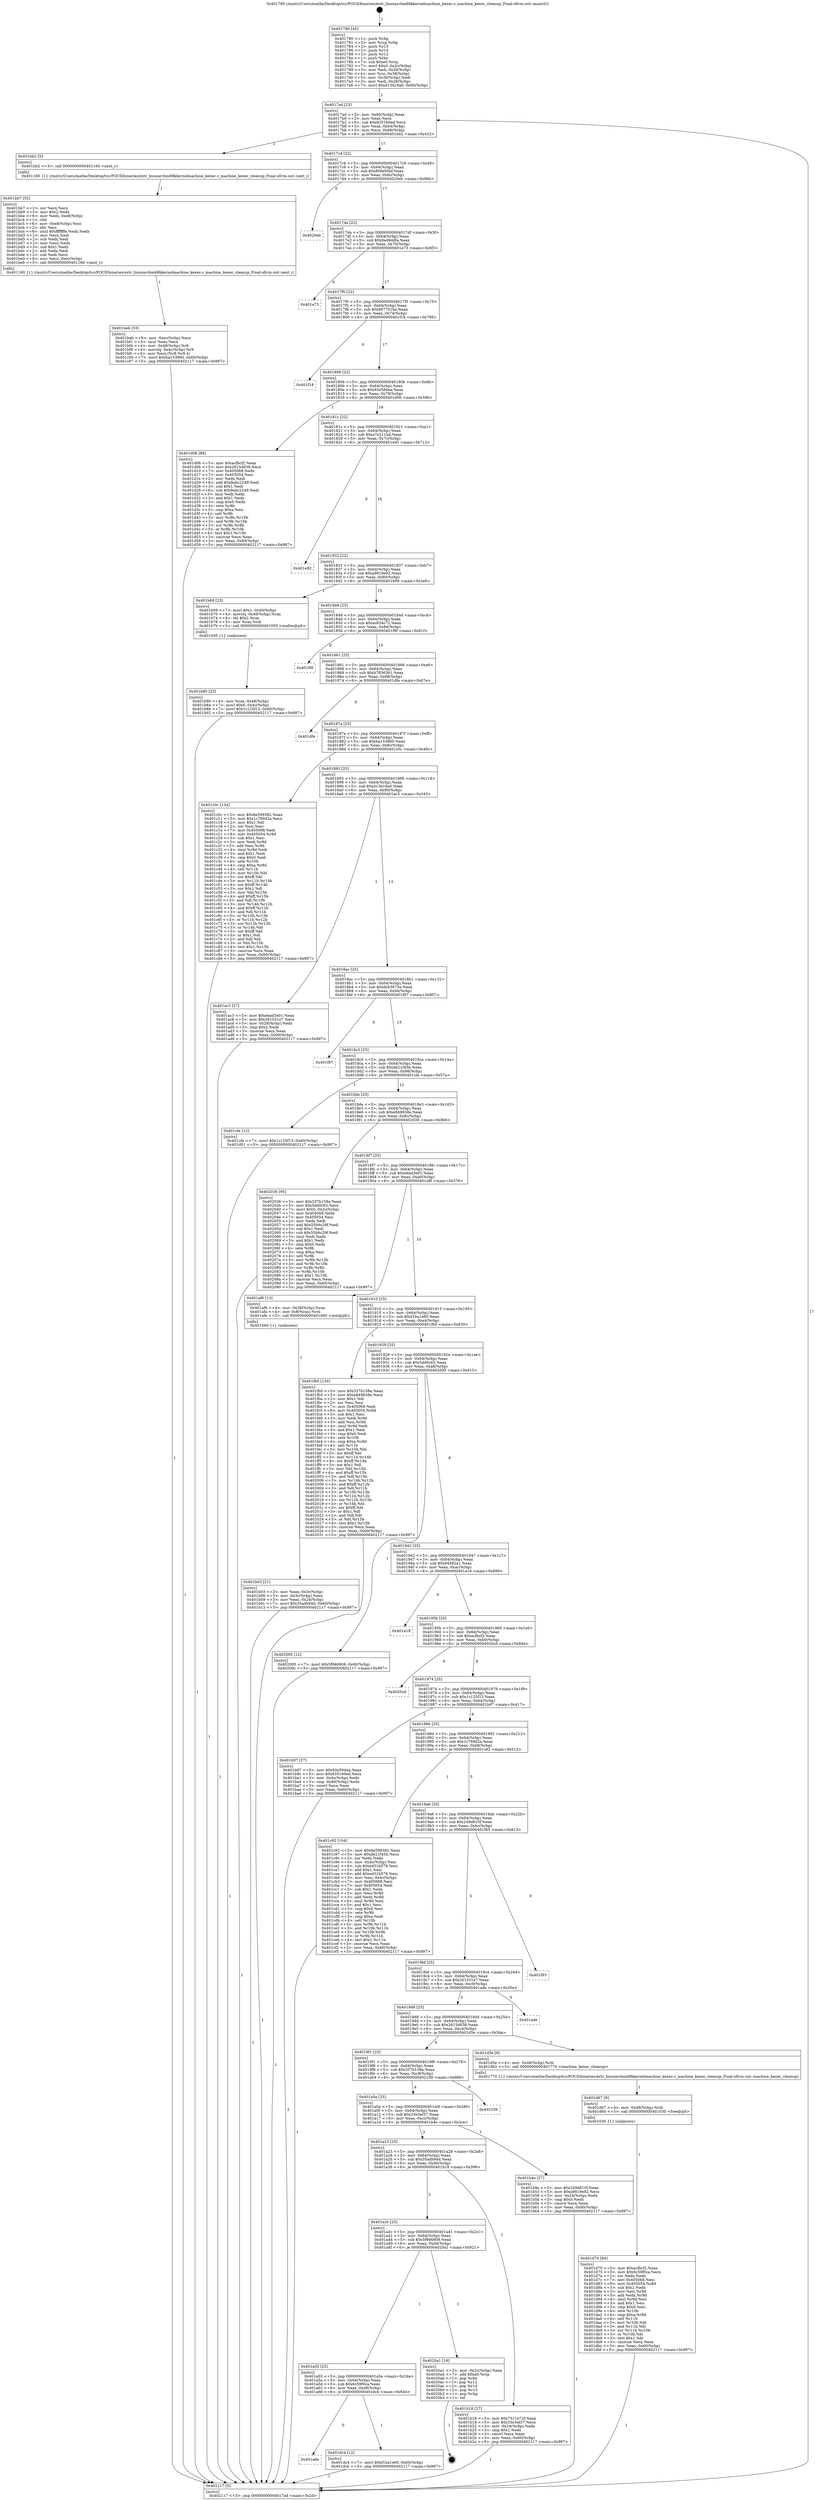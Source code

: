 digraph "0x401780" {
  label = "0x401780 (/mnt/c/Users/mathe/Desktop/tcc/POCII/binaries/extr_linuxarchm68kkernelmachine_kexec.c_machine_kexec_cleanup_Final-ollvm.out::main(0))"
  labelloc = "t"
  node[shape=record]

  Entry [label="",width=0.3,height=0.3,shape=circle,fillcolor=black,style=filled]
  "0x4017ad" [label="{
     0x4017ad [23]\l
     | [instrs]\l
     &nbsp;&nbsp;0x4017ad \<+3\>: mov -0x60(%rbp),%eax\l
     &nbsp;&nbsp;0x4017b0 \<+2\>: mov %eax,%ecx\l
     &nbsp;&nbsp;0x4017b2 \<+6\>: sub $0x835160ed,%ecx\l
     &nbsp;&nbsp;0x4017b8 \<+3\>: mov %eax,-0x64(%rbp)\l
     &nbsp;&nbsp;0x4017bb \<+3\>: mov %ecx,-0x68(%rbp)\l
     &nbsp;&nbsp;0x4017be \<+6\>: je 0000000000401bb2 \<main+0x432\>\l
  }"]
  "0x401bb2" [label="{
     0x401bb2 [5]\l
     | [instrs]\l
     &nbsp;&nbsp;0x401bb2 \<+5\>: call 0000000000401160 \<next_i\>\l
     | [calls]\l
     &nbsp;&nbsp;0x401160 \{1\} (/mnt/c/Users/mathe/Desktop/tcc/POCII/binaries/extr_linuxarchm68kkernelmachine_kexec.c_machine_kexec_cleanup_Final-ollvm.out::next_i)\l
  }"]
  "0x4017c4" [label="{
     0x4017c4 [22]\l
     | [instrs]\l
     &nbsp;&nbsp;0x4017c4 \<+5\>: jmp 00000000004017c9 \<main+0x49\>\l
     &nbsp;&nbsp;0x4017c9 \<+3\>: mov -0x64(%rbp),%eax\l
     &nbsp;&nbsp;0x4017cc \<+5\>: sub $0x869e95bf,%eax\l
     &nbsp;&nbsp;0x4017d1 \<+3\>: mov %eax,-0x6c(%rbp)\l
     &nbsp;&nbsp;0x4017d4 \<+6\>: je 00000000004020eb \<main+0x96b\>\l
  }"]
  Exit [label="",width=0.3,height=0.3,shape=circle,fillcolor=black,style=filled,peripheries=2]
  "0x4020eb" [label="{
     0x4020eb\l
  }", style=dashed]
  "0x4017da" [label="{
     0x4017da [22]\l
     | [instrs]\l
     &nbsp;&nbsp;0x4017da \<+5\>: jmp 00000000004017df \<main+0x5f\>\l
     &nbsp;&nbsp;0x4017df \<+3\>: mov -0x64(%rbp),%eax\l
     &nbsp;&nbsp;0x4017e2 \<+5\>: sub $0x8a49ddfa,%eax\l
     &nbsp;&nbsp;0x4017e7 \<+3\>: mov %eax,-0x70(%rbp)\l
     &nbsp;&nbsp;0x4017ea \<+6\>: je 0000000000401e73 \<main+0x6f3\>\l
  }"]
  "0x401a6e" [label="{
     0x401a6e\l
  }", style=dashed]
  "0x401e73" [label="{
     0x401e73\l
  }", style=dashed]
  "0x4017f0" [label="{
     0x4017f0 [22]\l
     | [instrs]\l
     &nbsp;&nbsp;0x4017f0 \<+5\>: jmp 00000000004017f5 \<main+0x75\>\l
     &nbsp;&nbsp;0x4017f5 \<+3\>: mov -0x64(%rbp),%eax\l
     &nbsp;&nbsp;0x4017f8 \<+5\>: sub $0x907701be,%eax\l
     &nbsp;&nbsp;0x4017fd \<+3\>: mov %eax,-0x74(%rbp)\l
     &nbsp;&nbsp;0x401800 \<+6\>: je 0000000000401f18 \<main+0x798\>\l
  }"]
  "0x401dc4" [label="{
     0x401dc4 [12]\l
     | [instrs]\l
     &nbsp;&nbsp;0x401dc4 \<+7\>: movl $0xf1ba1e60,-0x60(%rbp)\l
     &nbsp;&nbsp;0x401dcb \<+5\>: jmp 0000000000402117 \<main+0x997\>\l
  }"]
  "0x401f18" [label="{
     0x401f18\l
  }", style=dashed]
  "0x401806" [label="{
     0x401806 [22]\l
     | [instrs]\l
     &nbsp;&nbsp;0x401806 \<+5\>: jmp 000000000040180b \<main+0x8b\>\l
     &nbsp;&nbsp;0x40180b \<+3\>: mov -0x64(%rbp),%eax\l
     &nbsp;&nbsp;0x40180e \<+5\>: sub $0x92e594ea,%eax\l
     &nbsp;&nbsp;0x401813 \<+3\>: mov %eax,-0x78(%rbp)\l
     &nbsp;&nbsp;0x401816 \<+6\>: je 0000000000401d06 \<main+0x586\>\l
  }"]
  "0x401a55" [label="{
     0x401a55 [25]\l
     | [instrs]\l
     &nbsp;&nbsp;0x401a55 \<+5\>: jmp 0000000000401a5a \<main+0x2da\>\l
     &nbsp;&nbsp;0x401a5a \<+3\>: mov -0x64(%rbp),%eax\l
     &nbsp;&nbsp;0x401a5d \<+5\>: sub $0x6c59f0ca,%eax\l
     &nbsp;&nbsp;0x401a62 \<+6\>: mov %eax,-0xd8(%rbp)\l
     &nbsp;&nbsp;0x401a68 \<+6\>: je 0000000000401dc4 \<main+0x644\>\l
  }"]
  "0x401d06" [label="{
     0x401d06 [88]\l
     | [instrs]\l
     &nbsp;&nbsp;0x401d06 \<+5\>: mov $0xacfbcf2,%eax\l
     &nbsp;&nbsp;0x401d0b \<+5\>: mov $0x2615d638,%ecx\l
     &nbsp;&nbsp;0x401d10 \<+7\>: mov 0x405068,%edx\l
     &nbsp;&nbsp;0x401d17 \<+7\>: mov 0x405054,%esi\l
     &nbsp;&nbsp;0x401d1e \<+2\>: mov %edx,%edi\l
     &nbsp;&nbsp;0x401d20 \<+6\>: add $0x9abc2249,%edi\l
     &nbsp;&nbsp;0x401d26 \<+3\>: sub $0x1,%edi\l
     &nbsp;&nbsp;0x401d29 \<+6\>: sub $0x9abc2249,%edi\l
     &nbsp;&nbsp;0x401d2f \<+3\>: imul %edi,%edx\l
     &nbsp;&nbsp;0x401d32 \<+3\>: and $0x1,%edx\l
     &nbsp;&nbsp;0x401d35 \<+3\>: cmp $0x0,%edx\l
     &nbsp;&nbsp;0x401d38 \<+4\>: sete %r8b\l
     &nbsp;&nbsp;0x401d3c \<+3\>: cmp $0xa,%esi\l
     &nbsp;&nbsp;0x401d3f \<+4\>: setl %r9b\l
     &nbsp;&nbsp;0x401d43 \<+3\>: mov %r8b,%r10b\l
     &nbsp;&nbsp;0x401d46 \<+3\>: and %r9b,%r10b\l
     &nbsp;&nbsp;0x401d49 \<+3\>: xor %r9b,%r8b\l
     &nbsp;&nbsp;0x401d4c \<+3\>: or %r8b,%r10b\l
     &nbsp;&nbsp;0x401d4f \<+4\>: test $0x1,%r10b\l
     &nbsp;&nbsp;0x401d53 \<+3\>: cmovne %ecx,%eax\l
     &nbsp;&nbsp;0x401d56 \<+3\>: mov %eax,-0x60(%rbp)\l
     &nbsp;&nbsp;0x401d59 \<+5\>: jmp 0000000000402117 \<main+0x997\>\l
  }"]
  "0x40181c" [label="{
     0x40181c [22]\l
     | [instrs]\l
     &nbsp;&nbsp;0x40181c \<+5\>: jmp 0000000000401821 \<main+0xa1\>\l
     &nbsp;&nbsp;0x401821 \<+3\>: mov -0x64(%rbp),%eax\l
     &nbsp;&nbsp;0x401824 \<+5\>: sub $0xa7e211bd,%eax\l
     &nbsp;&nbsp;0x401829 \<+3\>: mov %eax,-0x7c(%rbp)\l
     &nbsp;&nbsp;0x40182c \<+6\>: je 0000000000401e92 \<main+0x712\>\l
  }"]
  "0x4020a1" [label="{
     0x4020a1 [19]\l
     | [instrs]\l
     &nbsp;&nbsp;0x4020a1 \<+3\>: mov -0x2c(%rbp),%eax\l
     &nbsp;&nbsp;0x4020a4 \<+7\>: add $0xe0,%rsp\l
     &nbsp;&nbsp;0x4020ab \<+1\>: pop %rbx\l
     &nbsp;&nbsp;0x4020ac \<+2\>: pop %r12\l
     &nbsp;&nbsp;0x4020ae \<+2\>: pop %r14\l
     &nbsp;&nbsp;0x4020b0 \<+2\>: pop %r15\l
     &nbsp;&nbsp;0x4020b2 \<+1\>: pop %rbp\l
     &nbsp;&nbsp;0x4020b3 \<+1\>: ret\l
  }"]
  "0x401e92" [label="{
     0x401e92\l
  }", style=dashed]
  "0x401832" [label="{
     0x401832 [22]\l
     | [instrs]\l
     &nbsp;&nbsp;0x401832 \<+5\>: jmp 0000000000401837 \<main+0xb7\>\l
     &nbsp;&nbsp;0x401837 \<+3\>: mov -0x64(%rbp),%eax\l
     &nbsp;&nbsp;0x40183a \<+5\>: sub $0xa9819e92,%eax\l
     &nbsp;&nbsp;0x40183f \<+3\>: mov %eax,-0x80(%rbp)\l
     &nbsp;&nbsp;0x401842 \<+6\>: je 0000000000401b69 \<main+0x3e9\>\l
  }"]
  "0x401d70" [label="{
     0x401d70 [84]\l
     | [instrs]\l
     &nbsp;&nbsp;0x401d70 \<+5\>: mov $0xacfbcf2,%eax\l
     &nbsp;&nbsp;0x401d75 \<+5\>: mov $0x6c59f0ca,%ecx\l
     &nbsp;&nbsp;0x401d7a \<+2\>: xor %edx,%edx\l
     &nbsp;&nbsp;0x401d7c \<+7\>: mov 0x405068,%esi\l
     &nbsp;&nbsp;0x401d83 \<+8\>: mov 0x405054,%r8d\l
     &nbsp;&nbsp;0x401d8b \<+3\>: sub $0x1,%edx\l
     &nbsp;&nbsp;0x401d8e \<+3\>: mov %esi,%r9d\l
     &nbsp;&nbsp;0x401d91 \<+3\>: add %edx,%r9d\l
     &nbsp;&nbsp;0x401d94 \<+4\>: imul %r9d,%esi\l
     &nbsp;&nbsp;0x401d98 \<+3\>: and $0x1,%esi\l
     &nbsp;&nbsp;0x401d9b \<+3\>: cmp $0x0,%esi\l
     &nbsp;&nbsp;0x401d9e \<+4\>: sete %r10b\l
     &nbsp;&nbsp;0x401da2 \<+4\>: cmp $0xa,%r8d\l
     &nbsp;&nbsp;0x401da6 \<+4\>: setl %r11b\l
     &nbsp;&nbsp;0x401daa \<+3\>: mov %r10b,%bl\l
     &nbsp;&nbsp;0x401dad \<+3\>: and %r11b,%bl\l
     &nbsp;&nbsp;0x401db0 \<+3\>: xor %r11b,%r10b\l
     &nbsp;&nbsp;0x401db3 \<+3\>: or %r10b,%bl\l
     &nbsp;&nbsp;0x401db6 \<+3\>: test $0x1,%bl\l
     &nbsp;&nbsp;0x401db9 \<+3\>: cmovne %ecx,%eax\l
     &nbsp;&nbsp;0x401dbc \<+3\>: mov %eax,-0x60(%rbp)\l
     &nbsp;&nbsp;0x401dbf \<+5\>: jmp 0000000000402117 \<main+0x997\>\l
  }"]
  "0x401b69" [label="{
     0x401b69 [23]\l
     | [instrs]\l
     &nbsp;&nbsp;0x401b69 \<+7\>: movl $0x1,-0x40(%rbp)\l
     &nbsp;&nbsp;0x401b70 \<+4\>: movslq -0x40(%rbp),%rax\l
     &nbsp;&nbsp;0x401b74 \<+4\>: shl $0x2,%rax\l
     &nbsp;&nbsp;0x401b78 \<+3\>: mov %rax,%rdi\l
     &nbsp;&nbsp;0x401b7b \<+5\>: call 0000000000401050 \<malloc@plt\>\l
     | [calls]\l
     &nbsp;&nbsp;0x401050 \{1\} (unknown)\l
  }"]
  "0x401848" [label="{
     0x401848 [25]\l
     | [instrs]\l
     &nbsp;&nbsp;0x401848 \<+5\>: jmp 000000000040184d \<main+0xcd\>\l
     &nbsp;&nbsp;0x40184d \<+3\>: mov -0x64(%rbp),%eax\l
     &nbsp;&nbsp;0x401850 \<+5\>: sub $0xac834c72,%eax\l
     &nbsp;&nbsp;0x401855 \<+6\>: mov %eax,-0x84(%rbp)\l
     &nbsp;&nbsp;0x40185b \<+6\>: je 0000000000401f9f \<main+0x81f\>\l
  }"]
  "0x401d67" [label="{
     0x401d67 [9]\l
     | [instrs]\l
     &nbsp;&nbsp;0x401d67 \<+4\>: mov -0x48(%rbp),%rdi\l
     &nbsp;&nbsp;0x401d6b \<+5\>: call 0000000000401030 \<free@plt\>\l
     | [calls]\l
     &nbsp;&nbsp;0x401030 \{1\} (unknown)\l
  }"]
  "0x401f9f" [label="{
     0x401f9f\l
  }", style=dashed]
  "0x401861" [label="{
     0x401861 [25]\l
     | [instrs]\l
     &nbsp;&nbsp;0x401861 \<+5\>: jmp 0000000000401866 \<main+0xe6\>\l
     &nbsp;&nbsp;0x401866 \<+3\>: mov -0x64(%rbp),%eax\l
     &nbsp;&nbsp;0x401869 \<+5\>: sub $0xb7836361,%eax\l
     &nbsp;&nbsp;0x40186e \<+6\>: mov %eax,-0x88(%rbp)\l
     &nbsp;&nbsp;0x401874 \<+6\>: je 0000000000401dfe \<main+0x67e\>\l
  }"]
  "0x401beb" [label="{
     0x401beb [33]\l
     | [instrs]\l
     &nbsp;&nbsp;0x401beb \<+6\>: mov -0xec(%rbp),%ecx\l
     &nbsp;&nbsp;0x401bf1 \<+3\>: imul %eax,%ecx\l
     &nbsp;&nbsp;0x401bf4 \<+4\>: mov -0x48(%rbp),%r8\l
     &nbsp;&nbsp;0x401bf8 \<+4\>: movslq -0x4c(%rbp),%r9\l
     &nbsp;&nbsp;0x401bfc \<+4\>: mov %ecx,(%r8,%r9,4)\l
     &nbsp;&nbsp;0x401c00 \<+7\>: movl $0xba153860,-0x60(%rbp)\l
     &nbsp;&nbsp;0x401c07 \<+5\>: jmp 0000000000402117 \<main+0x997\>\l
  }"]
  "0x401dfe" [label="{
     0x401dfe\l
  }", style=dashed]
  "0x40187a" [label="{
     0x40187a [25]\l
     | [instrs]\l
     &nbsp;&nbsp;0x40187a \<+5\>: jmp 000000000040187f \<main+0xff\>\l
     &nbsp;&nbsp;0x40187f \<+3\>: mov -0x64(%rbp),%eax\l
     &nbsp;&nbsp;0x401882 \<+5\>: sub $0xba153860,%eax\l
     &nbsp;&nbsp;0x401887 \<+6\>: mov %eax,-0x8c(%rbp)\l
     &nbsp;&nbsp;0x40188d \<+6\>: je 0000000000401c0c \<main+0x48c\>\l
  }"]
  "0x401bb7" [label="{
     0x401bb7 [52]\l
     | [instrs]\l
     &nbsp;&nbsp;0x401bb7 \<+2\>: xor %ecx,%ecx\l
     &nbsp;&nbsp;0x401bb9 \<+5\>: mov $0x2,%edx\l
     &nbsp;&nbsp;0x401bbe \<+6\>: mov %edx,-0xe8(%rbp)\l
     &nbsp;&nbsp;0x401bc4 \<+1\>: cltd\l
     &nbsp;&nbsp;0x401bc5 \<+6\>: mov -0xe8(%rbp),%esi\l
     &nbsp;&nbsp;0x401bcb \<+2\>: idiv %esi\l
     &nbsp;&nbsp;0x401bcd \<+6\>: imul $0xfffffffe,%edx,%edx\l
     &nbsp;&nbsp;0x401bd3 \<+2\>: mov %ecx,%edi\l
     &nbsp;&nbsp;0x401bd5 \<+2\>: sub %edx,%edi\l
     &nbsp;&nbsp;0x401bd7 \<+2\>: mov %ecx,%edx\l
     &nbsp;&nbsp;0x401bd9 \<+3\>: sub $0x1,%edx\l
     &nbsp;&nbsp;0x401bdc \<+2\>: add %edx,%edi\l
     &nbsp;&nbsp;0x401bde \<+2\>: sub %edi,%ecx\l
     &nbsp;&nbsp;0x401be0 \<+6\>: mov %ecx,-0xec(%rbp)\l
     &nbsp;&nbsp;0x401be6 \<+5\>: call 0000000000401160 \<next_i\>\l
     | [calls]\l
     &nbsp;&nbsp;0x401160 \{1\} (/mnt/c/Users/mathe/Desktop/tcc/POCII/binaries/extr_linuxarchm68kkernelmachine_kexec.c_machine_kexec_cleanup_Final-ollvm.out::next_i)\l
  }"]
  "0x401c0c" [label="{
     0x401c0c [134]\l
     | [instrs]\l
     &nbsp;&nbsp;0x401c0c \<+5\>: mov $0x6e599382,%eax\l
     &nbsp;&nbsp;0x401c11 \<+5\>: mov $0x1c769d2a,%ecx\l
     &nbsp;&nbsp;0x401c16 \<+2\>: mov $0x1,%dl\l
     &nbsp;&nbsp;0x401c18 \<+2\>: xor %esi,%esi\l
     &nbsp;&nbsp;0x401c1a \<+7\>: mov 0x405068,%edi\l
     &nbsp;&nbsp;0x401c21 \<+8\>: mov 0x405054,%r8d\l
     &nbsp;&nbsp;0x401c29 \<+3\>: sub $0x1,%esi\l
     &nbsp;&nbsp;0x401c2c \<+3\>: mov %edi,%r9d\l
     &nbsp;&nbsp;0x401c2f \<+3\>: add %esi,%r9d\l
     &nbsp;&nbsp;0x401c32 \<+4\>: imul %r9d,%edi\l
     &nbsp;&nbsp;0x401c36 \<+3\>: and $0x1,%edi\l
     &nbsp;&nbsp;0x401c39 \<+3\>: cmp $0x0,%edi\l
     &nbsp;&nbsp;0x401c3c \<+4\>: sete %r10b\l
     &nbsp;&nbsp;0x401c40 \<+4\>: cmp $0xa,%r8d\l
     &nbsp;&nbsp;0x401c44 \<+4\>: setl %r11b\l
     &nbsp;&nbsp;0x401c48 \<+3\>: mov %r10b,%bl\l
     &nbsp;&nbsp;0x401c4b \<+3\>: xor $0xff,%bl\l
     &nbsp;&nbsp;0x401c4e \<+3\>: mov %r11b,%r14b\l
     &nbsp;&nbsp;0x401c51 \<+4\>: xor $0xff,%r14b\l
     &nbsp;&nbsp;0x401c55 \<+3\>: xor $0x1,%dl\l
     &nbsp;&nbsp;0x401c58 \<+3\>: mov %bl,%r15b\l
     &nbsp;&nbsp;0x401c5b \<+4\>: and $0xff,%r15b\l
     &nbsp;&nbsp;0x401c5f \<+3\>: and %dl,%r10b\l
     &nbsp;&nbsp;0x401c62 \<+3\>: mov %r14b,%r12b\l
     &nbsp;&nbsp;0x401c65 \<+4\>: and $0xff,%r12b\l
     &nbsp;&nbsp;0x401c69 \<+3\>: and %dl,%r11b\l
     &nbsp;&nbsp;0x401c6c \<+3\>: or %r10b,%r15b\l
     &nbsp;&nbsp;0x401c6f \<+3\>: or %r11b,%r12b\l
     &nbsp;&nbsp;0x401c72 \<+3\>: xor %r12b,%r15b\l
     &nbsp;&nbsp;0x401c75 \<+3\>: or %r14b,%bl\l
     &nbsp;&nbsp;0x401c78 \<+3\>: xor $0xff,%bl\l
     &nbsp;&nbsp;0x401c7b \<+3\>: or $0x1,%dl\l
     &nbsp;&nbsp;0x401c7e \<+2\>: and %dl,%bl\l
     &nbsp;&nbsp;0x401c80 \<+3\>: or %bl,%r15b\l
     &nbsp;&nbsp;0x401c83 \<+4\>: test $0x1,%r15b\l
     &nbsp;&nbsp;0x401c87 \<+3\>: cmovne %ecx,%eax\l
     &nbsp;&nbsp;0x401c8a \<+3\>: mov %eax,-0x60(%rbp)\l
     &nbsp;&nbsp;0x401c8d \<+5\>: jmp 0000000000402117 \<main+0x997\>\l
  }"]
  "0x401893" [label="{
     0x401893 [25]\l
     | [instrs]\l
     &nbsp;&nbsp;0x401893 \<+5\>: jmp 0000000000401898 \<main+0x118\>\l
     &nbsp;&nbsp;0x401898 \<+3\>: mov -0x64(%rbp),%eax\l
     &nbsp;&nbsp;0x40189b \<+5\>: sub $0xd13d18a0,%eax\l
     &nbsp;&nbsp;0x4018a0 \<+6\>: mov %eax,-0x90(%rbp)\l
     &nbsp;&nbsp;0x4018a6 \<+6\>: je 0000000000401ac3 \<main+0x343\>\l
  }"]
  "0x401b80" [label="{
     0x401b80 [23]\l
     | [instrs]\l
     &nbsp;&nbsp;0x401b80 \<+4\>: mov %rax,-0x48(%rbp)\l
     &nbsp;&nbsp;0x401b84 \<+7\>: movl $0x0,-0x4c(%rbp)\l
     &nbsp;&nbsp;0x401b8b \<+7\>: movl $0x1c125f13,-0x60(%rbp)\l
     &nbsp;&nbsp;0x401b92 \<+5\>: jmp 0000000000402117 \<main+0x997\>\l
  }"]
  "0x401ac3" [label="{
     0x401ac3 [27]\l
     | [instrs]\l
     &nbsp;&nbsp;0x401ac3 \<+5\>: mov $0xebad3e01,%eax\l
     &nbsp;&nbsp;0x401ac8 \<+5\>: mov $0x261531e7,%ecx\l
     &nbsp;&nbsp;0x401acd \<+3\>: mov -0x28(%rbp),%edx\l
     &nbsp;&nbsp;0x401ad0 \<+3\>: cmp $0x2,%edx\l
     &nbsp;&nbsp;0x401ad3 \<+3\>: cmovne %ecx,%eax\l
     &nbsp;&nbsp;0x401ad6 \<+3\>: mov %eax,-0x60(%rbp)\l
     &nbsp;&nbsp;0x401ad9 \<+5\>: jmp 0000000000402117 \<main+0x997\>\l
  }"]
  "0x4018ac" [label="{
     0x4018ac [25]\l
     | [instrs]\l
     &nbsp;&nbsp;0x4018ac \<+5\>: jmp 00000000004018b1 \<main+0x131\>\l
     &nbsp;&nbsp;0x4018b1 \<+3\>: mov -0x64(%rbp),%eax\l
     &nbsp;&nbsp;0x4018b4 \<+5\>: sub $0xdcb3975a,%eax\l
     &nbsp;&nbsp;0x4018b9 \<+6\>: mov %eax,-0x94(%rbp)\l
     &nbsp;&nbsp;0x4018bf \<+6\>: je 0000000000401f87 \<main+0x807\>\l
  }"]
  "0x402117" [label="{
     0x402117 [5]\l
     | [instrs]\l
     &nbsp;&nbsp;0x402117 \<+5\>: jmp 00000000004017ad \<main+0x2d\>\l
  }"]
  "0x401780" [label="{
     0x401780 [45]\l
     | [instrs]\l
     &nbsp;&nbsp;0x401780 \<+1\>: push %rbp\l
     &nbsp;&nbsp;0x401781 \<+3\>: mov %rsp,%rbp\l
     &nbsp;&nbsp;0x401784 \<+2\>: push %r15\l
     &nbsp;&nbsp;0x401786 \<+2\>: push %r14\l
     &nbsp;&nbsp;0x401788 \<+2\>: push %r12\l
     &nbsp;&nbsp;0x40178a \<+1\>: push %rbx\l
     &nbsp;&nbsp;0x40178b \<+7\>: sub $0xe0,%rsp\l
     &nbsp;&nbsp;0x401792 \<+7\>: movl $0x0,-0x2c(%rbp)\l
     &nbsp;&nbsp;0x401799 \<+3\>: mov %edi,-0x30(%rbp)\l
     &nbsp;&nbsp;0x40179c \<+4\>: mov %rsi,-0x38(%rbp)\l
     &nbsp;&nbsp;0x4017a0 \<+3\>: mov -0x30(%rbp),%edi\l
     &nbsp;&nbsp;0x4017a3 \<+3\>: mov %edi,-0x28(%rbp)\l
     &nbsp;&nbsp;0x4017a6 \<+7\>: movl $0xd13d18a0,-0x60(%rbp)\l
  }"]
  "0x401a3c" [label="{
     0x401a3c [25]\l
     | [instrs]\l
     &nbsp;&nbsp;0x401a3c \<+5\>: jmp 0000000000401a41 \<main+0x2c1\>\l
     &nbsp;&nbsp;0x401a41 \<+3\>: mov -0x64(%rbp),%eax\l
     &nbsp;&nbsp;0x401a44 \<+5\>: sub $0x5f946908,%eax\l
     &nbsp;&nbsp;0x401a49 \<+6\>: mov %eax,-0xd4(%rbp)\l
     &nbsp;&nbsp;0x401a4f \<+6\>: je 00000000004020a1 \<main+0x921\>\l
  }"]
  "0x401f87" [label="{
     0x401f87\l
  }", style=dashed]
  "0x4018c5" [label="{
     0x4018c5 [25]\l
     | [instrs]\l
     &nbsp;&nbsp;0x4018c5 \<+5\>: jmp 00000000004018ca \<main+0x14a\>\l
     &nbsp;&nbsp;0x4018ca \<+3\>: mov -0x64(%rbp),%eax\l
     &nbsp;&nbsp;0x4018cd \<+5\>: sub $0xde21f45b,%eax\l
     &nbsp;&nbsp;0x4018d2 \<+6\>: mov %eax,-0x98(%rbp)\l
     &nbsp;&nbsp;0x4018d8 \<+6\>: je 0000000000401cfa \<main+0x57a\>\l
  }"]
  "0x401b18" [label="{
     0x401b18 [27]\l
     | [instrs]\l
     &nbsp;&nbsp;0x401b18 \<+5\>: mov $0x7311b72f,%eax\l
     &nbsp;&nbsp;0x401b1d \<+5\>: mov $0x33e3ef37,%ecx\l
     &nbsp;&nbsp;0x401b22 \<+3\>: mov -0x24(%rbp),%edx\l
     &nbsp;&nbsp;0x401b25 \<+3\>: cmp $0x1,%edx\l
     &nbsp;&nbsp;0x401b28 \<+3\>: cmovl %ecx,%eax\l
     &nbsp;&nbsp;0x401b2b \<+3\>: mov %eax,-0x60(%rbp)\l
     &nbsp;&nbsp;0x401b2e \<+5\>: jmp 0000000000402117 \<main+0x997\>\l
  }"]
  "0x401cfa" [label="{
     0x401cfa [12]\l
     | [instrs]\l
     &nbsp;&nbsp;0x401cfa \<+7\>: movl $0x1c125f13,-0x60(%rbp)\l
     &nbsp;&nbsp;0x401d01 \<+5\>: jmp 0000000000402117 \<main+0x997\>\l
  }"]
  "0x4018de" [label="{
     0x4018de [25]\l
     | [instrs]\l
     &nbsp;&nbsp;0x4018de \<+5\>: jmp 00000000004018e3 \<main+0x163\>\l
     &nbsp;&nbsp;0x4018e3 \<+3\>: mov -0x64(%rbp),%eax\l
     &nbsp;&nbsp;0x4018e6 \<+5\>: sub $0xe849838e,%eax\l
     &nbsp;&nbsp;0x4018eb \<+6\>: mov %eax,-0x9c(%rbp)\l
     &nbsp;&nbsp;0x4018f1 \<+6\>: je 0000000000402036 \<main+0x8b6\>\l
  }"]
  "0x401a23" [label="{
     0x401a23 [25]\l
     | [instrs]\l
     &nbsp;&nbsp;0x401a23 \<+5\>: jmp 0000000000401a28 \<main+0x2a8\>\l
     &nbsp;&nbsp;0x401a28 \<+3\>: mov -0x64(%rbp),%eax\l
     &nbsp;&nbsp;0x401a2b \<+5\>: sub $0x35adb94d,%eax\l
     &nbsp;&nbsp;0x401a30 \<+6\>: mov %eax,-0xd0(%rbp)\l
     &nbsp;&nbsp;0x401a36 \<+6\>: je 0000000000401b18 \<main+0x398\>\l
  }"]
  "0x402036" [label="{
     0x402036 [95]\l
     | [instrs]\l
     &nbsp;&nbsp;0x402036 \<+5\>: mov $0x337b158a,%eax\l
     &nbsp;&nbsp;0x40203b \<+5\>: mov $0x5dd0c63,%ecx\l
     &nbsp;&nbsp;0x402040 \<+7\>: movl $0x0,-0x2c(%rbp)\l
     &nbsp;&nbsp;0x402047 \<+7\>: mov 0x405068,%edx\l
     &nbsp;&nbsp;0x40204e \<+7\>: mov 0x405054,%esi\l
     &nbsp;&nbsp;0x402055 \<+2\>: mov %edx,%edi\l
     &nbsp;&nbsp;0x402057 \<+6\>: add $0x55b9c29f,%edi\l
     &nbsp;&nbsp;0x40205d \<+3\>: sub $0x1,%edi\l
     &nbsp;&nbsp;0x402060 \<+6\>: sub $0x55b9c29f,%edi\l
     &nbsp;&nbsp;0x402066 \<+3\>: imul %edi,%edx\l
     &nbsp;&nbsp;0x402069 \<+3\>: and $0x1,%edx\l
     &nbsp;&nbsp;0x40206c \<+3\>: cmp $0x0,%edx\l
     &nbsp;&nbsp;0x40206f \<+4\>: sete %r8b\l
     &nbsp;&nbsp;0x402073 \<+3\>: cmp $0xa,%esi\l
     &nbsp;&nbsp;0x402076 \<+4\>: setl %r9b\l
     &nbsp;&nbsp;0x40207a \<+3\>: mov %r8b,%r10b\l
     &nbsp;&nbsp;0x40207d \<+3\>: and %r9b,%r10b\l
     &nbsp;&nbsp;0x402080 \<+3\>: xor %r9b,%r8b\l
     &nbsp;&nbsp;0x402083 \<+3\>: or %r8b,%r10b\l
     &nbsp;&nbsp;0x402086 \<+4\>: test $0x1,%r10b\l
     &nbsp;&nbsp;0x40208a \<+3\>: cmovne %ecx,%eax\l
     &nbsp;&nbsp;0x40208d \<+3\>: mov %eax,-0x60(%rbp)\l
     &nbsp;&nbsp;0x402090 \<+5\>: jmp 0000000000402117 \<main+0x997\>\l
  }"]
  "0x4018f7" [label="{
     0x4018f7 [25]\l
     | [instrs]\l
     &nbsp;&nbsp;0x4018f7 \<+5\>: jmp 00000000004018fc \<main+0x17c\>\l
     &nbsp;&nbsp;0x4018fc \<+3\>: mov -0x64(%rbp),%eax\l
     &nbsp;&nbsp;0x4018ff \<+5\>: sub $0xebad3e01,%eax\l
     &nbsp;&nbsp;0x401904 \<+6\>: mov %eax,-0xa0(%rbp)\l
     &nbsp;&nbsp;0x40190a \<+6\>: je 0000000000401af6 \<main+0x376\>\l
  }"]
  "0x401b4e" [label="{
     0x401b4e [27]\l
     | [instrs]\l
     &nbsp;&nbsp;0x401b4e \<+5\>: mov $0x249d810f,%eax\l
     &nbsp;&nbsp;0x401b53 \<+5\>: mov $0xa9819e92,%ecx\l
     &nbsp;&nbsp;0x401b58 \<+3\>: mov -0x24(%rbp),%edx\l
     &nbsp;&nbsp;0x401b5b \<+3\>: cmp $0x0,%edx\l
     &nbsp;&nbsp;0x401b5e \<+3\>: cmove %ecx,%eax\l
     &nbsp;&nbsp;0x401b61 \<+3\>: mov %eax,-0x60(%rbp)\l
     &nbsp;&nbsp;0x401b64 \<+5\>: jmp 0000000000402117 \<main+0x997\>\l
  }"]
  "0x401af6" [label="{
     0x401af6 [13]\l
     | [instrs]\l
     &nbsp;&nbsp;0x401af6 \<+4\>: mov -0x38(%rbp),%rax\l
     &nbsp;&nbsp;0x401afa \<+4\>: mov 0x8(%rax),%rdi\l
     &nbsp;&nbsp;0x401afe \<+5\>: call 0000000000401060 \<atoi@plt\>\l
     | [calls]\l
     &nbsp;&nbsp;0x401060 \{1\} (unknown)\l
  }"]
  "0x401910" [label="{
     0x401910 [25]\l
     | [instrs]\l
     &nbsp;&nbsp;0x401910 \<+5\>: jmp 0000000000401915 \<main+0x195\>\l
     &nbsp;&nbsp;0x401915 \<+3\>: mov -0x64(%rbp),%eax\l
     &nbsp;&nbsp;0x401918 \<+5\>: sub $0xf1ba1e60,%eax\l
     &nbsp;&nbsp;0x40191d \<+6\>: mov %eax,-0xa4(%rbp)\l
     &nbsp;&nbsp;0x401923 \<+6\>: je 0000000000401fb0 \<main+0x830\>\l
  }"]
  "0x401b03" [label="{
     0x401b03 [21]\l
     | [instrs]\l
     &nbsp;&nbsp;0x401b03 \<+3\>: mov %eax,-0x3c(%rbp)\l
     &nbsp;&nbsp;0x401b06 \<+3\>: mov -0x3c(%rbp),%eax\l
     &nbsp;&nbsp;0x401b09 \<+3\>: mov %eax,-0x24(%rbp)\l
     &nbsp;&nbsp;0x401b0c \<+7\>: movl $0x35adb94d,-0x60(%rbp)\l
     &nbsp;&nbsp;0x401b13 \<+5\>: jmp 0000000000402117 \<main+0x997\>\l
  }"]
  "0x401a0a" [label="{
     0x401a0a [25]\l
     | [instrs]\l
     &nbsp;&nbsp;0x401a0a \<+5\>: jmp 0000000000401a0f \<main+0x28f\>\l
     &nbsp;&nbsp;0x401a0f \<+3\>: mov -0x64(%rbp),%eax\l
     &nbsp;&nbsp;0x401a12 \<+5\>: sub $0x33e3ef37,%eax\l
     &nbsp;&nbsp;0x401a17 \<+6\>: mov %eax,-0xcc(%rbp)\l
     &nbsp;&nbsp;0x401a1d \<+6\>: je 0000000000401b4e \<main+0x3ce\>\l
  }"]
  "0x401fb0" [label="{
     0x401fb0 [134]\l
     | [instrs]\l
     &nbsp;&nbsp;0x401fb0 \<+5\>: mov $0x337b158a,%eax\l
     &nbsp;&nbsp;0x401fb5 \<+5\>: mov $0xe849838e,%ecx\l
     &nbsp;&nbsp;0x401fba \<+2\>: mov $0x1,%dl\l
     &nbsp;&nbsp;0x401fbc \<+2\>: xor %esi,%esi\l
     &nbsp;&nbsp;0x401fbe \<+7\>: mov 0x405068,%edi\l
     &nbsp;&nbsp;0x401fc5 \<+8\>: mov 0x405054,%r8d\l
     &nbsp;&nbsp;0x401fcd \<+3\>: sub $0x1,%esi\l
     &nbsp;&nbsp;0x401fd0 \<+3\>: mov %edi,%r9d\l
     &nbsp;&nbsp;0x401fd3 \<+3\>: add %esi,%r9d\l
     &nbsp;&nbsp;0x401fd6 \<+4\>: imul %r9d,%edi\l
     &nbsp;&nbsp;0x401fda \<+3\>: and $0x1,%edi\l
     &nbsp;&nbsp;0x401fdd \<+3\>: cmp $0x0,%edi\l
     &nbsp;&nbsp;0x401fe0 \<+4\>: sete %r10b\l
     &nbsp;&nbsp;0x401fe4 \<+4\>: cmp $0xa,%r8d\l
     &nbsp;&nbsp;0x401fe8 \<+4\>: setl %r11b\l
     &nbsp;&nbsp;0x401fec \<+3\>: mov %r10b,%bl\l
     &nbsp;&nbsp;0x401fef \<+3\>: xor $0xff,%bl\l
     &nbsp;&nbsp;0x401ff2 \<+3\>: mov %r11b,%r14b\l
     &nbsp;&nbsp;0x401ff5 \<+4\>: xor $0xff,%r14b\l
     &nbsp;&nbsp;0x401ff9 \<+3\>: xor $0x1,%dl\l
     &nbsp;&nbsp;0x401ffc \<+3\>: mov %bl,%r15b\l
     &nbsp;&nbsp;0x401fff \<+4\>: and $0xff,%r15b\l
     &nbsp;&nbsp;0x402003 \<+3\>: and %dl,%r10b\l
     &nbsp;&nbsp;0x402006 \<+3\>: mov %r14b,%r12b\l
     &nbsp;&nbsp;0x402009 \<+4\>: and $0xff,%r12b\l
     &nbsp;&nbsp;0x40200d \<+3\>: and %dl,%r11b\l
     &nbsp;&nbsp;0x402010 \<+3\>: or %r10b,%r15b\l
     &nbsp;&nbsp;0x402013 \<+3\>: or %r11b,%r12b\l
     &nbsp;&nbsp;0x402016 \<+3\>: xor %r12b,%r15b\l
     &nbsp;&nbsp;0x402019 \<+3\>: or %r14b,%bl\l
     &nbsp;&nbsp;0x40201c \<+3\>: xor $0xff,%bl\l
     &nbsp;&nbsp;0x40201f \<+3\>: or $0x1,%dl\l
     &nbsp;&nbsp;0x402022 \<+2\>: and %dl,%bl\l
     &nbsp;&nbsp;0x402024 \<+3\>: or %bl,%r15b\l
     &nbsp;&nbsp;0x402027 \<+4\>: test $0x1,%r15b\l
     &nbsp;&nbsp;0x40202b \<+3\>: cmovne %ecx,%eax\l
     &nbsp;&nbsp;0x40202e \<+3\>: mov %eax,-0x60(%rbp)\l
     &nbsp;&nbsp;0x402031 \<+5\>: jmp 0000000000402117 \<main+0x997\>\l
  }"]
  "0x401929" [label="{
     0x401929 [25]\l
     | [instrs]\l
     &nbsp;&nbsp;0x401929 \<+5\>: jmp 000000000040192e \<main+0x1ae\>\l
     &nbsp;&nbsp;0x40192e \<+3\>: mov -0x64(%rbp),%eax\l
     &nbsp;&nbsp;0x401931 \<+5\>: sub $0x5dd0c63,%eax\l
     &nbsp;&nbsp;0x401936 \<+6\>: mov %eax,-0xa8(%rbp)\l
     &nbsp;&nbsp;0x40193c \<+6\>: je 0000000000402095 \<main+0x915\>\l
  }"]
  "0x402109" [label="{
     0x402109\l
  }", style=dashed]
  "0x402095" [label="{
     0x402095 [12]\l
     | [instrs]\l
     &nbsp;&nbsp;0x402095 \<+7\>: movl $0x5f946908,-0x60(%rbp)\l
     &nbsp;&nbsp;0x40209c \<+5\>: jmp 0000000000402117 \<main+0x997\>\l
  }"]
  "0x401942" [label="{
     0x401942 [25]\l
     | [instrs]\l
     &nbsp;&nbsp;0x401942 \<+5\>: jmp 0000000000401947 \<main+0x1c7\>\l
     &nbsp;&nbsp;0x401947 \<+3\>: mov -0x64(%rbp),%eax\l
     &nbsp;&nbsp;0x40194a \<+5\>: sub $0x94492a1,%eax\l
     &nbsp;&nbsp;0x40194f \<+6\>: mov %eax,-0xac(%rbp)\l
     &nbsp;&nbsp;0x401955 \<+6\>: je 0000000000401e19 \<main+0x699\>\l
  }"]
  "0x4019f1" [label="{
     0x4019f1 [25]\l
     | [instrs]\l
     &nbsp;&nbsp;0x4019f1 \<+5\>: jmp 00000000004019f6 \<main+0x276\>\l
     &nbsp;&nbsp;0x4019f6 \<+3\>: mov -0x64(%rbp),%eax\l
     &nbsp;&nbsp;0x4019f9 \<+5\>: sub $0x337b158a,%eax\l
     &nbsp;&nbsp;0x4019fe \<+6\>: mov %eax,-0xc8(%rbp)\l
     &nbsp;&nbsp;0x401a04 \<+6\>: je 0000000000402109 \<main+0x989\>\l
  }"]
  "0x401e19" [label="{
     0x401e19\l
  }", style=dashed]
  "0x40195b" [label="{
     0x40195b [25]\l
     | [instrs]\l
     &nbsp;&nbsp;0x40195b \<+5\>: jmp 0000000000401960 \<main+0x1e0\>\l
     &nbsp;&nbsp;0x401960 \<+3\>: mov -0x64(%rbp),%eax\l
     &nbsp;&nbsp;0x401963 \<+5\>: sub $0xacfbcf2,%eax\l
     &nbsp;&nbsp;0x401968 \<+6\>: mov %eax,-0xb0(%rbp)\l
     &nbsp;&nbsp;0x40196e \<+6\>: je 00000000004020cd \<main+0x94d\>\l
  }"]
  "0x401d5e" [label="{
     0x401d5e [9]\l
     | [instrs]\l
     &nbsp;&nbsp;0x401d5e \<+4\>: mov -0x48(%rbp),%rdi\l
     &nbsp;&nbsp;0x401d62 \<+5\>: call 0000000000401770 \<machine_kexec_cleanup\>\l
     | [calls]\l
     &nbsp;&nbsp;0x401770 \{1\} (/mnt/c/Users/mathe/Desktop/tcc/POCII/binaries/extr_linuxarchm68kkernelmachine_kexec.c_machine_kexec_cleanup_Final-ollvm.out::machine_kexec_cleanup)\l
  }"]
  "0x4020cd" [label="{
     0x4020cd\l
  }", style=dashed]
  "0x401974" [label="{
     0x401974 [25]\l
     | [instrs]\l
     &nbsp;&nbsp;0x401974 \<+5\>: jmp 0000000000401979 \<main+0x1f9\>\l
     &nbsp;&nbsp;0x401979 \<+3\>: mov -0x64(%rbp),%eax\l
     &nbsp;&nbsp;0x40197c \<+5\>: sub $0x1c125f13,%eax\l
     &nbsp;&nbsp;0x401981 \<+6\>: mov %eax,-0xb4(%rbp)\l
     &nbsp;&nbsp;0x401987 \<+6\>: je 0000000000401b97 \<main+0x417\>\l
  }"]
  "0x4019d8" [label="{
     0x4019d8 [25]\l
     | [instrs]\l
     &nbsp;&nbsp;0x4019d8 \<+5\>: jmp 00000000004019dd \<main+0x25d\>\l
     &nbsp;&nbsp;0x4019dd \<+3\>: mov -0x64(%rbp),%eax\l
     &nbsp;&nbsp;0x4019e0 \<+5\>: sub $0x2615d638,%eax\l
     &nbsp;&nbsp;0x4019e5 \<+6\>: mov %eax,-0xc4(%rbp)\l
     &nbsp;&nbsp;0x4019eb \<+6\>: je 0000000000401d5e \<main+0x5de\>\l
  }"]
  "0x401b97" [label="{
     0x401b97 [27]\l
     | [instrs]\l
     &nbsp;&nbsp;0x401b97 \<+5\>: mov $0x92e594ea,%eax\l
     &nbsp;&nbsp;0x401b9c \<+5\>: mov $0x835160ed,%ecx\l
     &nbsp;&nbsp;0x401ba1 \<+3\>: mov -0x4c(%rbp),%edx\l
     &nbsp;&nbsp;0x401ba4 \<+3\>: cmp -0x40(%rbp),%edx\l
     &nbsp;&nbsp;0x401ba7 \<+3\>: cmovl %ecx,%eax\l
     &nbsp;&nbsp;0x401baa \<+3\>: mov %eax,-0x60(%rbp)\l
     &nbsp;&nbsp;0x401bad \<+5\>: jmp 0000000000402117 \<main+0x997\>\l
  }"]
  "0x40198d" [label="{
     0x40198d [25]\l
     | [instrs]\l
     &nbsp;&nbsp;0x40198d \<+5\>: jmp 0000000000401992 \<main+0x212\>\l
     &nbsp;&nbsp;0x401992 \<+3\>: mov -0x64(%rbp),%eax\l
     &nbsp;&nbsp;0x401995 \<+5\>: sub $0x1c769d2a,%eax\l
     &nbsp;&nbsp;0x40199a \<+6\>: mov %eax,-0xb8(%rbp)\l
     &nbsp;&nbsp;0x4019a0 \<+6\>: je 0000000000401c92 \<main+0x512\>\l
  }"]
  "0x401ade" [label="{
     0x401ade\l
  }", style=dashed]
  "0x401c92" [label="{
     0x401c92 [104]\l
     | [instrs]\l
     &nbsp;&nbsp;0x401c92 \<+5\>: mov $0x6e599382,%eax\l
     &nbsp;&nbsp;0x401c97 \<+5\>: mov $0xde21f45b,%ecx\l
     &nbsp;&nbsp;0x401c9c \<+2\>: xor %edx,%edx\l
     &nbsp;&nbsp;0x401c9e \<+3\>: mov -0x4c(%rbp),%esi\l
     &nbsp;&nbsp;0x401ca1 \<+6\>: sub $0xed31b578,%esi\l
     &nbsp;&nbsp;0x401ca7 \<+3\>: add $0x1,%esi\l
     &nbsp;&nbsp;0x401caa \<+6\>: add $0xed31b578,%esi\l
     &nbsp;&nbsp;0x401cb0 \<+3\>: mov %esi,-0x4c(%rbp)\l
     &nbsp;&nbsp;0x401cb3 \<+7\>: mov 0x405068,%esi\l
     &nbsp;&nbsp;0x401cba \<+7\>: mov 0x405054,%edi\l
     &nbsp;&nbsp;0x401cc1 \<+3\>: sub $0x1,%edx\l
     &nbsp;&nbsp;0x401cc4 \<+3\>: mov %esi,%r8d\l
     &nbsp;&nbsp;0x401cc7 \<+3\>: add %edx,%r8d\l
     &nbsp;&nbsp;0x401cca \<+4\>: imul %r8d,%esi\l
     &nbsp;&nbsp;0x401cce \<+3\>: and $0x1,%esi\l
     &nbsp;&nbsp;0x401cd1 \<+3\>: cmp $0x0,%esi\l
     &nbsp;&nbsp;0x401cd4 \<+4\>: sete %r9b\l
     &nbsp;&nbsp;0x401cd8 \<+3\>: cmp $0xa,%edi\l
     &nbsp;&nbsp;0x401cdb \<+4\>: setl %r10b\l
     &nbsp;&nbsp;0x401cdf \<+3\>: mov %r9b,%r11b\l
     &nbsp;&nbsp;0x401ce2 \<+3\>: and %r10b,%r11b\l
     &nbsp;&nbsp;0x401ce5 \<+3\>: xor %r10b,%r9b\l
     &nbsp;&nbsp;0x401ce8 \<+3\>: or %r9b,%r11b\l
     &nbsp;&nbsp;0x401ceb \<+4\>: test $0x1,%r11b\l
     &nbsp;&nbsp;0x401cef \<+3\>: cmovne %ecx,%eax\l
     &nbsp;&nbsp;0x401cf2 \<+3\>: mov %eax,-0x60(%rbp)\l
     &nbsp;&nbsp;0x401cf5 \<+5\>: jmp 0000000000402117 \<main+0x997\>\l
  }"]
  "0x4019a6" [label="{
     0x4019a6 [25]\l
     | [instrs]\l
     &nbsp;&nbsp;0x4019a6 \<+5\>: jmp 00000000004019ab \<main+0x22b\>\l
     &nbsp;&nbsp;0x4019ab \<+3\>: mov -0x64(%rbp),%eax\l
     &nbsp;&nbsp;0x4019ae \<+5\>: sub $0x249d810f,%eax\l
     &nbsp;&nbsp;0x4019b3 \<+6\>: mov %eax,-0xbc(%rbp)\l
     &nbsp;&nbsp;0x4019b9 \<+6\>: je 0000000000401f93 \<main+0x813\>\l
  }"]
  "0x4019bf" [label="{
     0x4019bf [25]\l
     | [instrs]\l
     &nbsp;&nbsp;0x4019bf \<+5\>: jmp 00000000004019c4 \<main+0x244\>\l
     &nbsp;&nbsp;0x4019c4 \<+3\>: mov -0x64(%rbp),%eax\l
     &nbsp;&nbsp;0x4019c7 \<+5\>: sub $0x261531e7,%eax\l
     &nbsp;&nbsp;0x4019cc \<+6\>: mov %eax,-0xc0(%rbp)\l
     &nbsp;&nbsp;0x4019d2 \<+6\>: je 0000000000401ade \<main+0x35e\>\l
  }"]
  "0x401f93" [label="{
     0x401f93\l
  }", style=dashed]
  Entry -> "0x401780" [label=" 1"]
  "0x4017ad" -> "0x401bb2" [label=" 1"]
  "0x4017ad" -> "0x4017c4" [label=" 17"]
  "0x4020a1" -> Exit [label=" 1"]
  "0x4017c4" -> "0x4020eb" [label=" 0"]
  "0x4017c4" -> "0x4017da" [label=" 17"]
  "0x402095" -> "0x402117" [label=" 1"]
  "0x4017da" -> "0x401e73" [label=" 0"]
  "0x4017da" -> "0x4017f0" [label=" 17"]
  "0x402036" -> "0x402117" [label=" 1"]
  "0x4017f0" -> "0x401f18" [label=" 0"]
  "0x4017f0" -> "0x401806" [label=" 17"]
  "0x401fb0" -> "0x402117" [label=" 1"]
  "0x401806" -> "0x401d06" [label=" 1"]
  "0x401806" -> "0x40181c" [label=" 16"]
  "0x401a55" -> "0x401a6e" [label=" 0"]
  "0x40181c" -> "0x401e92" [label=" 0"]
  "0x40181c" -> "0x401832" [label=" 16"]
  "0x401a55" -> "0x401dc4" [label=" 1"]
  "0x401832" -> "0x401b69" [label=" 1"]
  "0x401832" -> "0x401848" [label=" 15"]
  "0x401a3c" -> "0x401a55" [label=" 1"]
  "0x401848" -> "0x401f9f" [label=" 0"]
  "0x401848" -> "0x401861" [label=" 15"]
  "0x401a3c" -> "0x4020a1" [label=" 1"]
  "0x401861" -> "0x401dfe" [label=" 0"]
  "0x401861" -> "0x40187a" [label=" 15"]
  "0x401dc4" -> "0x402117" [label=" 1"]
  "0x40187a" -> "0x401c0c" [label=" 1"]
  "0x40187a" -> "0x401893" [label=" 14"]
  "0x401d70" -> "0x402117" [label=" 1"]
  "0x401893" -> "0x401ac3" [label=" 1"]
  "0x401893" -> "0x4018ac" [label=" 13"]
  "0x401ac3" -> "0x402117" [label=" 1"]
  "0x401780" -> "0x4017ad" [label=" 1"]
  "0x402117" -> "0x4017ad" [label=" 17"]
  "0x401d67" -> "0x401d70" [label=" 1"]
  "0x4018ac" -> "0x401f87" [label=" 0"]
  "0x4018ac" -> "0x4018c5" [label=" 13"]
  "0x401d5e" -> "0x401d67" [label=" 1"]
  "0x4018c5" -> "0x401cfa" [label=" 1"]
  "0x4018c5" -> "0x4018de" [label=" 12"]
  "0x401d06" -> "0x402117" [label=" 1"]
  "0x4018de" -> "0x402036" [label=" 1"]
  "0x4018de" -> "0x4018f7" [label=" 11"]
  "0x401c92" -> "0x402117" [label=" 1"]
  "0x4018f7" -> "0x401af6" [label=" 1"]
  "0x4018f7" -> "0x401910" [label=" 10"]
  "0x401af6" -> "0x401b03" [label=" 1"]
  "0x401b03" -> "0x402117" [label=" 1"]
  "0x401c0c" -> "0x402117" [label=" 1"]
  "0x401910" -> "0x401fb0" [label=" 1"]
  "0x401910" -> "0x401929" [label=" 9"]
  "0x401bb7" -> "0x401beb" [label=" 1"]
  "0x401929" -> "0x402095" [label=" 1"]
  "0x401929" -> "0x401942" [label=" 8"]
  "0x401bb2" -> "0x401bb7" [label=" 1"]
  "0x401942" -> "0x401e19" [label=" 0"]
  "0x401942" -> "0x40195b" [label=" 8"]
  "0x401b80" -> "0x402117" [label=" 1"]
  "0x40195b" -> "0x4020cd" [label=" 0"]
  "0x40195b" -> "0x401974" [label=" 8"]
  "0x401b69" -> "0x401b80" [label=" 1"]
  "0x401974" -> "0x401b97" [label=" 2"]
  "0x401974" -> "0x40198d" [label=" 6"]
  "0x401b18" -> "0x402117" [label=" 1"]
  "0x40198d" -> "0x401c92" [label=" 1"]
  "0x40198d" -> "0x4019a6" [label=" 5"]
  "0x401a23" -> "0x401a3c" [label=" 2"]
  "0x4019a6" -> "0x401f93" [label=" 0"]
  "0x4019a6" -> "0x4019bf" [label=" 5"]
  "0x401a23" -> "0x401b18" [label=" 1"]
  "0x4019bf" -> "0x401ade" [label=" 0"]
  "0x4019bf" -> "0x4019d8" [label=" 5"]
  "0x401b4e" -> "0x402117" [label=" 1"]
  "0x4019d8" -> "0x401d5e" [label=" 1"]
  "0x4019d8" -> "0x4019f1" [label=" 4"]
  "0x401b97" -> "0x402117" [label=" 2"]
  "0x4019f1" -> "0x402109" [label=" 0"]
  "0x4019f1" -> "0x401a0a" [label=" 4"]
  "0x401beb" -> "0x402117" [label=" 1"]
  "0x401a0a" -> "0x401b4e" [label=" 1"]
  "0x401a0a" -> "0x401a23" [label=" 3"]
  "0x401cfa" -> "0x402117" [label=" 1"]
}
